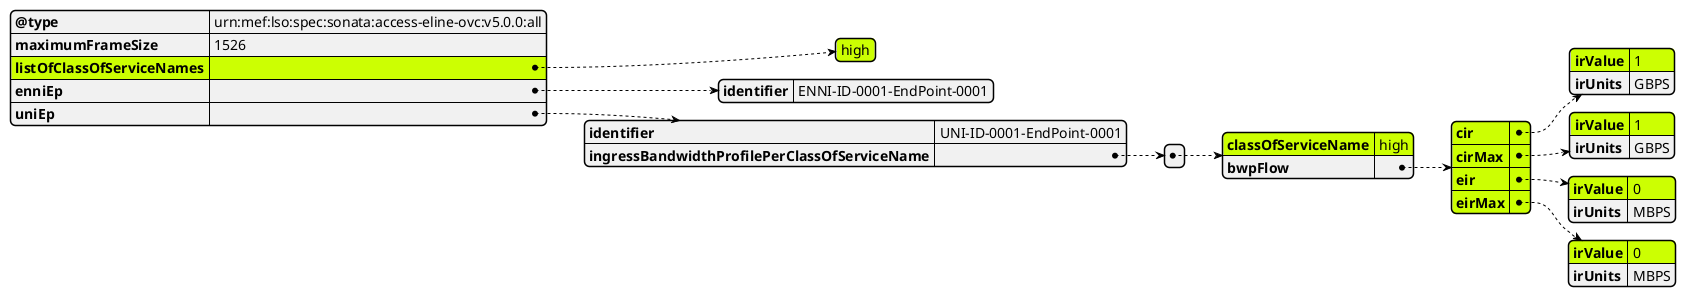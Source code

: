 @startjson

#highlight "listOfClassOfServiceNames"
#highlight "listOfClassOfServiceNames" / "0"
#highlight "uniEp" / "ingressBandwidthProfilePerClassOfServiceName" / "0" / "classOfServiceName"
#highlight "uniEp" / "ingressBandwidthProfilePerClassOfServiceName" / "0" / "bwpFlow" / "cir"
#highlight "uniEp" / "ingressBandwidthProfilePerClassOfServiceName" / "0" / "bwpFlow" / "cir" / "irValue"
#highlight "uniEp" / "ingressBandwidthProfilePerClassOfServiceName" / "0" / "bwpFlow" / "cirMax"
#highlight "uniEp" / "ingressBandwidthProfilePerClassOfServiceName" / "0" / "bwpFlow" / "cirMax" / "irValue"
#highlight "uniEp" / "ingressBandwidthProfilePerClassOfServiceName" / "0" / "bwpFlow" / "eir"
#highlight "uniEp" / "ingressBandwidthProfilePerClassOfServiceName" / "0" / "bwpFlow" / "eir" / "irValue"
#highlight "uniEp" / "ingressBandwidthProfilePerClassOfServiceName" / "0" / "bwpFlow" / "eirMax"
#highlight "uniEp" / "ingressBandwidthProfilePerClassOfServiceName" / "0" / "bwpFlow" / "eirMax" / "irValue"
  
{
  "@type": "urn:mef:lso:spec:sonata:access-eline-ovc:v5.0.0:all",
  "maximumFrameSize": 1526,
  "listOfClassOfServiceNames": ["high"],
  "enniEp": {
    "identifier": "ENNI-ID-0001-EndPoint-0001"
  },
  "uniEp": {
    "identifier": "UNI-ID-0001-EndPoint-0001",
    "ingressBandwidthProfilePerClassOfServiceName": [
      {
        "classOfServiceName": "high",
        "bwpFlow": {
          "cir": {
            "irValue": 1,
            "irUnits": "GBPS"
          },
          "cirMax": {
            "irValue": 1,
            "irUnits": "GBPS"
          },
          "eir": {
            "irValue": 0,
            "irUnits": "MBPS"
          },
          "eirMax": {
            "irValue": 0,
            "irUnits": "MBPS"
          }
        }
      }
    ]
  }
}
@endjson